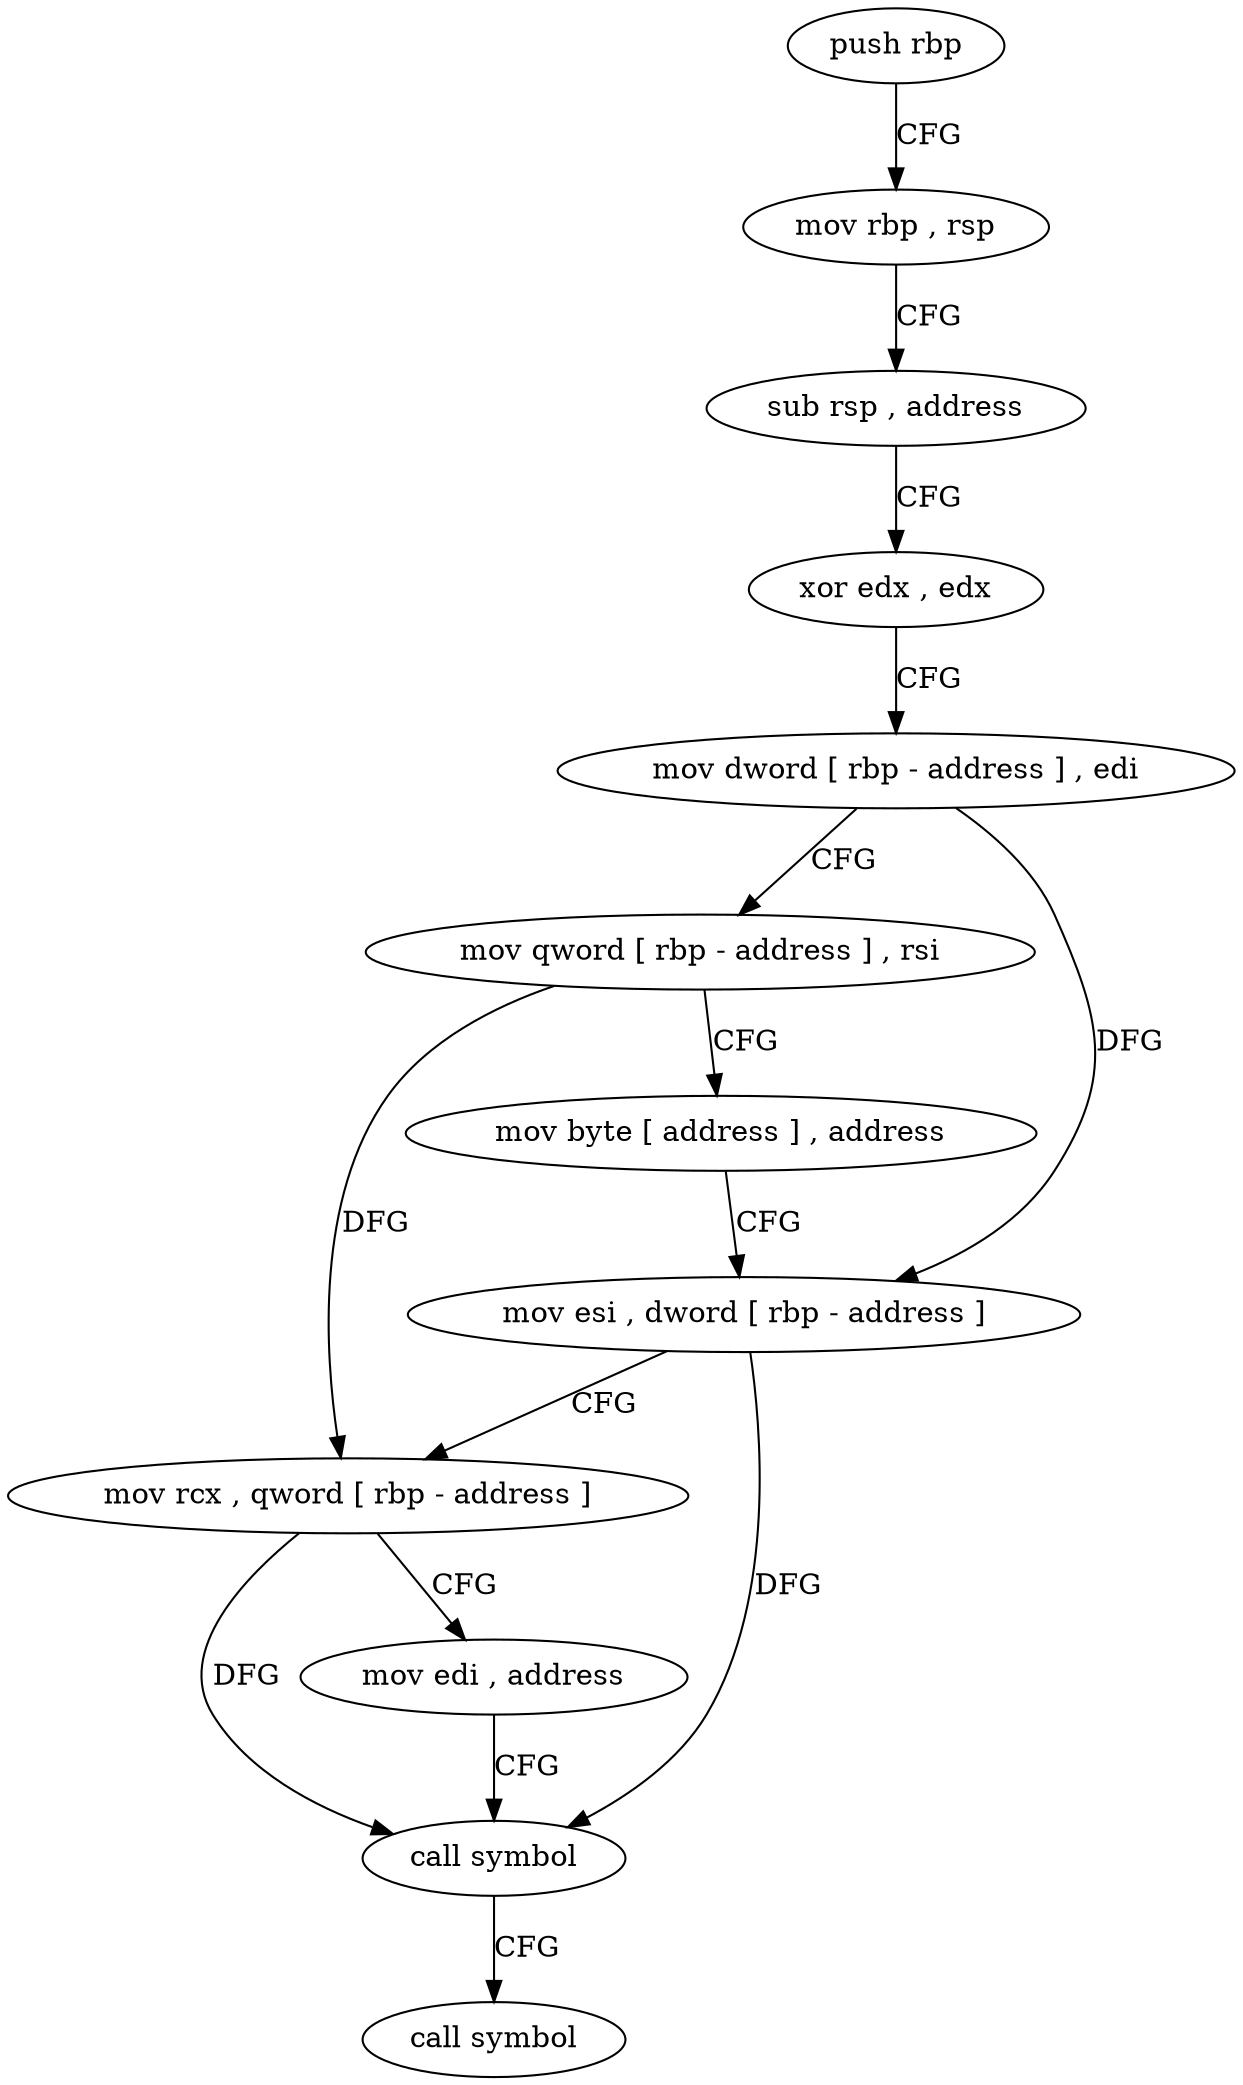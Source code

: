 digraph "func" {
"4249472" [label = "push rbp" ]
"4249473" [label = "mov rbp , rsp" ]
"4249476" [label = "sub rsp , address" ]
"4249480" [label = "xor edx , edx" ]
"4249482" [label = "mov dword [ rbp - address ] , edi" ]
"4249485" [label = "mov qword [ rbp - address ] , rsi" ]
"4249489" [label = "mov byte [ address ] , address" ]
"4249497" [label = "mov esi , dword [ rbp - address ]" ]
"4249500" [label = "mov rcx , qword [ rbp - address ]" ]
"4249504" [label = "mov edi , address" ]
"4249509" [label = "call symbol" ]
"4249514" [label = "call symbol" ]
"4249472" -> "4249473" [ label = "CFG" ]
"4249473" -> "4249476" [ label = "CFG" ]
"4249476" -> "4249480" [ label = "CFG" ]
"4249480" -> "4249482" [ label = "CFG" ]
"4249482" -> "4249485" [ label = "CFG" ]
"4249482" -> "4249497" [ label = "DFG" ]
"4249485" -> "4249489" [ label = "CFG" ]
"4249485" -> "4249500" [ label = "DFG" ]
"4249489" -> "4249497" [ label = "CFG" ]
"4249497" -> "4249500" [ label = "CFG" ]
"4249497" -> "4249509" [ label = "DFG" ]
"4249500" -> "4249504" [ label = "CFG" ]
"4249500" -> "4249509" [ label = "DFG" ]
"4249504" -> "4249509" [ label = "CFG" ]
"4249509" -> "4249514" [ label = "CFG" ]
}
